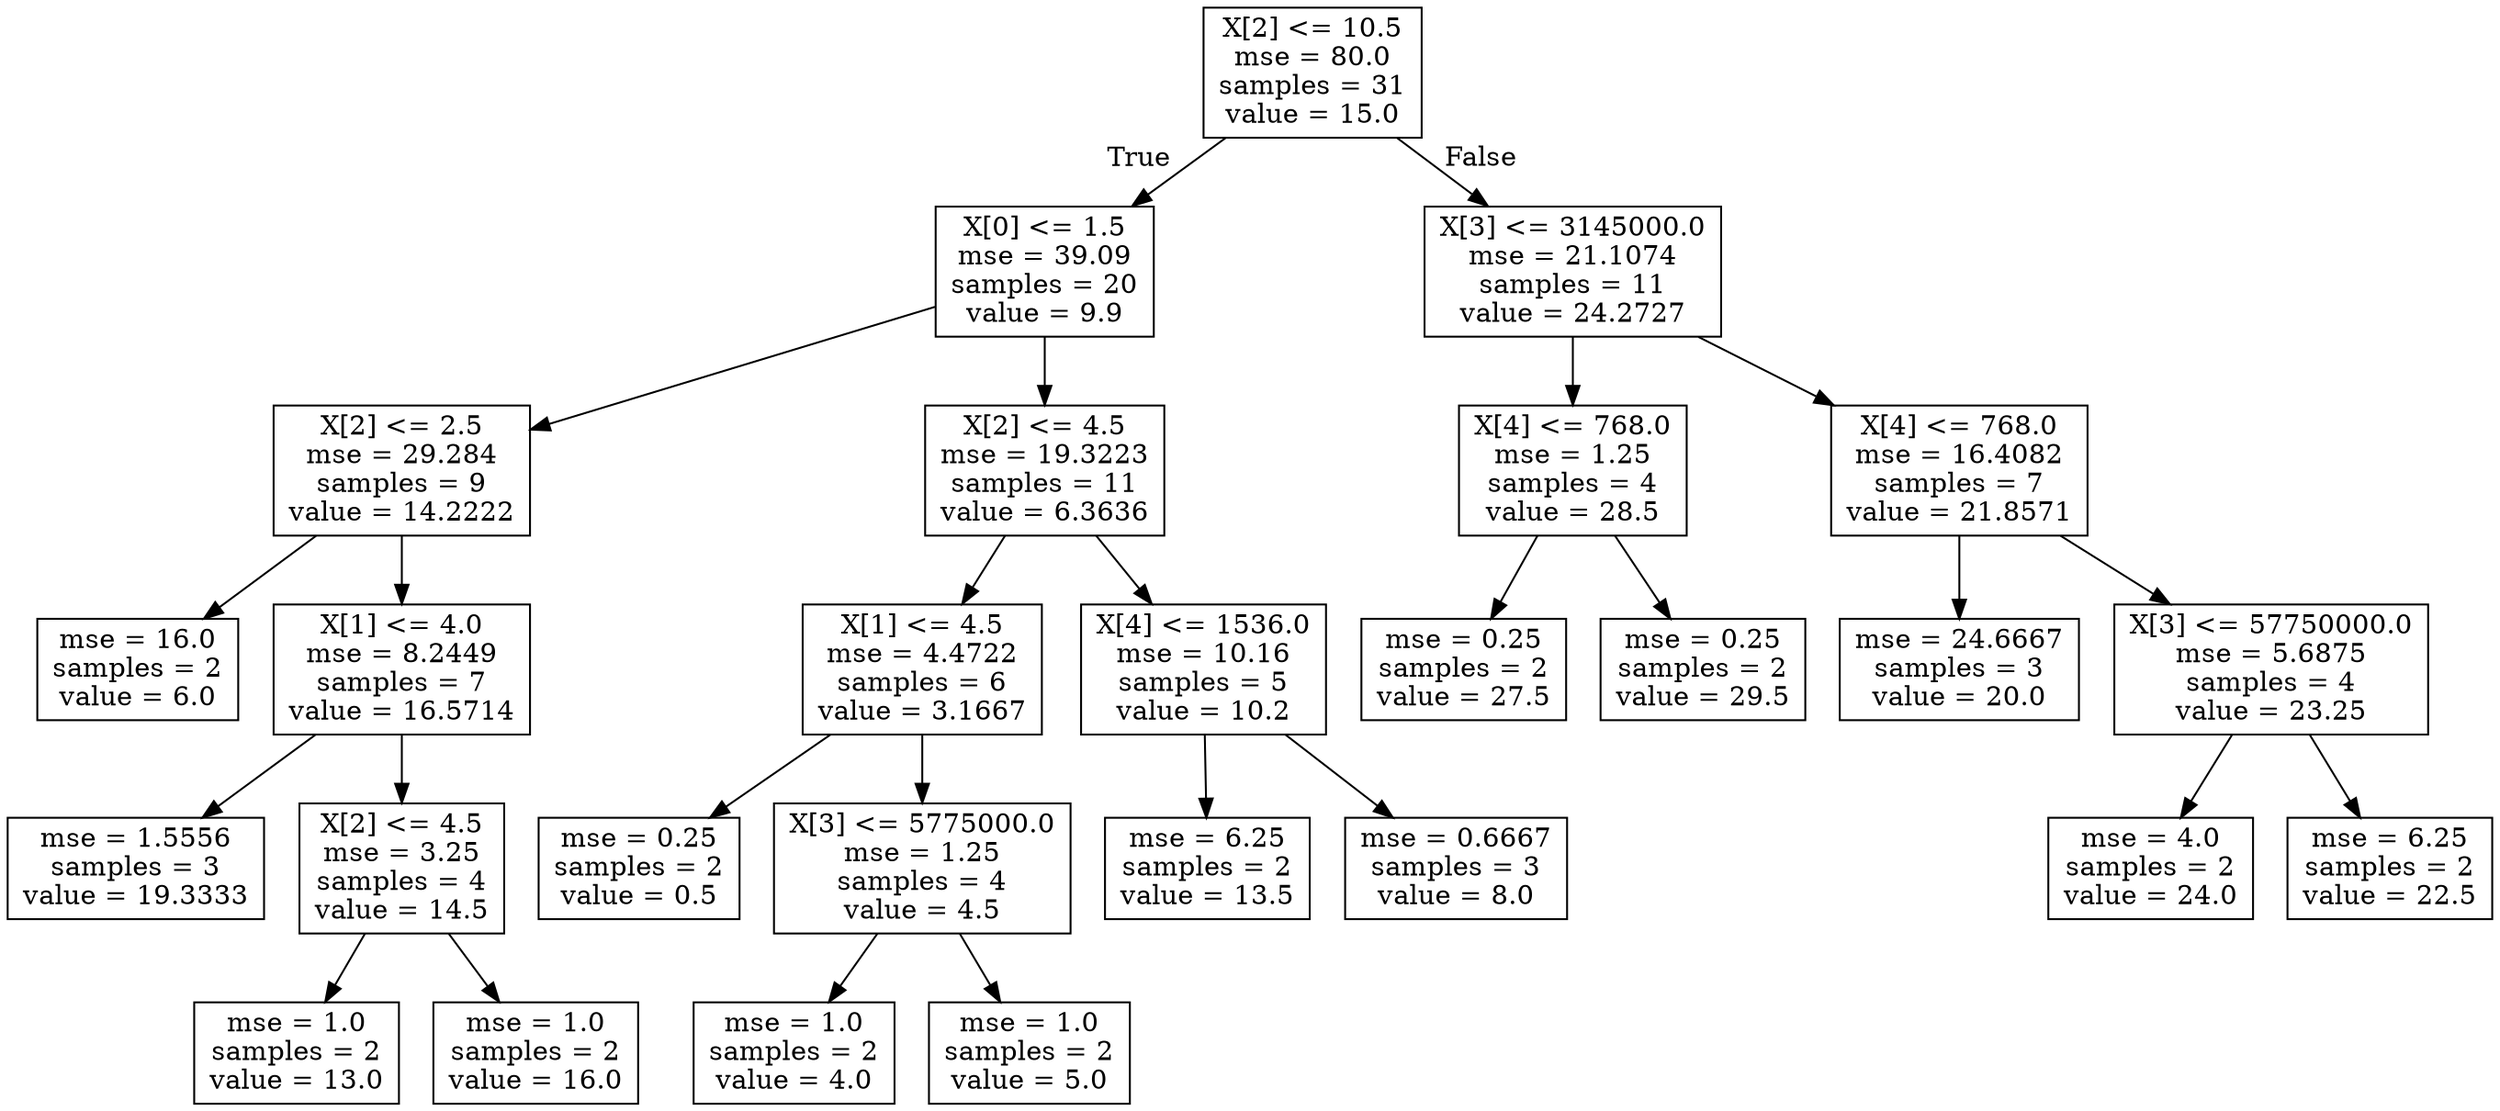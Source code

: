 digraph Tree {
node [shape=box] ;
0 [label="X[2] <= 10.5\nmse = 80.0\nsamples = 31\nvalue = 15.0"] ;
1 [label="X[0] <= 1.5\nmse = 39.09\nsamples = 20\nvalue = 9.9"] ;
0 -> 1 [labeldistance=2.5, labelangle=45, headlabel="True"] ;
2 [label="X[2] <= 2.5\nmse = 29.284\nsamples = 9\nvalue = 14.2222"] ;
1 -> 2 ;
3 [label="mse = 16.0\nsamples = 2\nvalue = 6.0"] ;
2 -> 3 ;
4 [label="X[1] <= 4.0\nmse = 8.2449\nsamples = 7\nvalue = 16.5714"] ;
2 -> 4 ;
5 [label="mse = 1.5556\nsamples = 3\nvalue = 19.3333"] ;
4 -> 5 ;
6 [label="X[2] <= 4.5\nmse = 3.25\nsamples = 4\nvalue = 14.5"] ;
4 -> 6 ;
7 [label="mse = 1.0\nsamples = 2\nvalue = 13.0"] ;
6 -> 7 ;
8 [label="mse = 1.0\nsamples = 2\nvalue = 16.0"] ;
6 -> 8 ;
9 [label="X[2] <= 4.5\nmse = 19.3223\nsamples = 11\nvalue = 6.3636"] ;
1 -> 9 ;
10 [label="X[1] <= 4.5\nmse = 4.4722\nsamples = 6\nvalue = 3.1667"] ;
9 -> 10 ;
11 [label="mse = 0.25\nsamples = 2\nvalue = 0.5"] ;
10 -> 11 ;
12 [label="X[3] <= 5775000.0\nmse = 1.25\nsamples = 4\nvalue = 4.5"] ;
10 -> 12 ;
13 [label="mse = 1.0\nsamples = 2\nvalue = 4.0"] ;
12 -> 13 ;
14 [label="mse = 1.0\nsamples = 2\nvalue = 5.0"] ;
12 -> 14 ;
15 [label="X[4] <= 1536.0\nmse = 10.16\nsamples = 5\nvalue = 10.2"] ;
9 -> 15 ;
16 [label="mse = 6.25\nsamples = 2\nvalue = 13.5"] ;
15 -> 16 ;
17 [label="mse = 0.6667\nsamples = 3\nvalue = 8.0"] ;
15 -> 17 ;
18 [label="X[3] <= 3145000.0\nmse = 21.1074\nsamples = 11\nvalue = 24.2727"] ;
0 -> 18 [labeldistance=2.5, labelangle=-45, headlabel="False"] ;
19 [label="X[4] <= 768.0\nmse = 1.25\nsamples = 4\nvalue = 28.5"] ;
18 -> 19 ;
20 [label="mse = 0.25\nsamples = 2\nvalue = 27.5"] ;
19 -> 20 ;
21 [label="mse = 0.25\nsamples = 2\nvalue = 29.5"] ;
19 -> 21 ;
22 [label="X[4] <= 768.0\nmse = 16.4082\nsamples = 7\nvalue = 21.8571"] ;
18 -> 22 ;
23 [label="mse = 24.6667\nsamples = 3\nvalue = 20.0"] ;
22 -> 23 ;
24 [label="X[3] <= 57750000.0\nmse = 5.6875\nsamples = 4\nvalue = 23.25"] ;
22 -> 24 ;
25 [label="mse = 4.0\nsamples = 2\nvalue = 24.0"] ;
24 -> 25 ;
26 [label="mse = 6.25\nsamples = 2\nvalue = 22.5"] ;
24 -> 26 ;
}